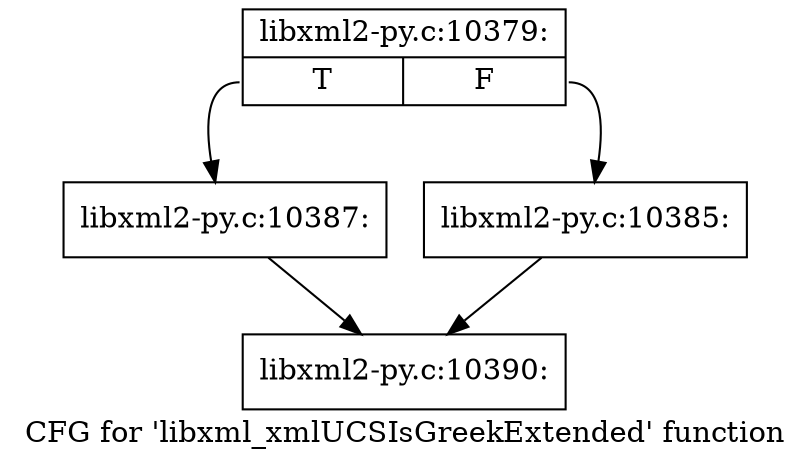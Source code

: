 digraph "CFG for 'libxml_xmlUCSIsGreekExtended' function" {
	label="CFG for 'libxml_xmlUCSIsGreekExtended' function";

	Node0x45cecc0 [shape=record,label="{libxml2-py.c:10379:|{<s0>T|<s1>F}}"];
	Node0x45cecc0:s0 -> Node0x45d1b70;
	Node0x45cecc0:s1 -> Node0x45d1b20;
	Node0x45d1b20 [shape=record,label="{libxml2-py.c:10385:}"];
	Node0x45d1b20 -> Node0x45d0780;
	Node0x45d1b70 [shape=record,label="{libxml2-py.c:10387:}"];
	Node0x45d1b70 -> Node0x45d0780;
	Node0x45d0780 [shape=record,label="{libxml2-py.c:10390:}"];
}
